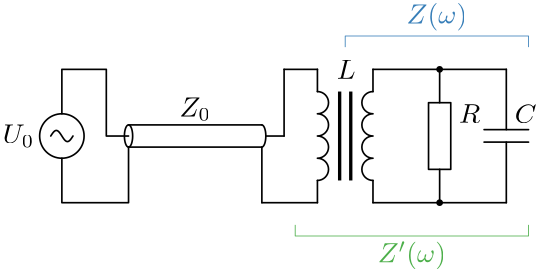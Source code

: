 <?xml version="1.0"?>
<!DOCTYPE ipe SYSTEM "ipe.dtd">
<ipe version="70005" creator="Ipe 7.1.5">
<info created="D:20150628163424" modified="D:20150721222153"/>
<preamble>\usepackage{amsmath}
\usepackage{rotating}</preamble>
<ipestyle name="basic">
<symbol name="arrow/arc(spx)">
<path stroke="sym-stroke" fill="sym-stroke" pen="sym-pen">
0 0 m
-1 0.333 l
-1 -0.333 l
h
</path>
</symbol>
<symbol name="arrow/farc(spx)">
<path stroke="sym-stroke" fill="white" pen="sym-pen">
0 0 m
-1 0.333 l
-1 -0.333 l
h
</path>
</symbol>
<symbol name="mark/circle(sx)" transformations="translations">
<path fill="sym-stroke">
0.6 0 0 0.6 0 0 e
0.4 0 0 0.4 0 0 e
</path>
</symbol>
<symbol name="mark/disk(sx)" transformations="translations">
<path fill="sym-stroke">
0.6 0 0 0.6 0 0 e
</path>
</symbol>
<symbol name="mark/fdisk(sfx)" transformations="translations">
<group>
<path fill="sym-fill">
0.5 0 0 0.5 0 0 e
</path>
<path fill="sym-stroke" fillrule="eofill">
0.6 0 0 0.6 0 0 e
0.4 0 0 0.4 0 0 e
</path>
</group>
</symbol>
<symbol name="mark/box(sx)" transformations="translations">
<path fill="sym-stroke" fillrule="eofill">
-0.6 -0.6 m
0.6 -0.6 l
0.6 0.6 l
-0.6 0.6 l
h
-0.4 -0.4 m
0.4 -0.4 l
0.4 0.4 l
-0.4 0.4 l
h
</path>
</symbol>
<symbol name="mark/square(sx)" transformations="translations">
<path fill="sym-stroke">
-0.6 -0.6 m
0.6 -0.6 l
0.6 0.6 l
-0.6 0.6 l
h
</path>
</symbol>
<symbol name="mark/fsquare(sfx)" transformations="translations">
<group>
<path fill="sym-fill">
-0.5 -0.5 m
0.5 -0.5 l
0.5 0.5 l
-0.5 0.5 l
h
</path>
<path fill="sym-stroke" fillrule="eofill">
-0.6 -0.6 m
0.6 -0.6 l
0.6 0.6 l
-0.6 0.6 l
h
-0.4 -0.4 m
0.4 -0.4 l
0.4 0.4 l
-0.4 0.4 l
h
</path>
</group>
</symbol>
<symbol name="mark/cross(sx)" transformations="translations">
<group>
<path fill="sym-stroke">
-0.43 -0.57 m
0.57 0.43 l
0.43 0.57 l
-0.57 -0.43 l
h
</path>
<path fill="sym-stroke">
-0.43 0.57 m
0.57 -0.43 l
0.43 -0.57 l
-0.57 0.43 l
h
</path>
</group>
</symbol>
<symbol name="arrow/fnormal(spx)">
<path stroke="sym-stroke" fill="white" pen="sym-pen">
0 0 m
-1 0.333 l
-1 -0.333 l
h
</path>
</symbol>
<symbol name="arrow/pointed(spx)">
<path stroke="sym-stroke" fill="sym-stroke" pen="sym-pen">
0 0 m
-1 0.333 l
-0.8 0 l
-1 -0.333 l
h
</path>
</symbol>
<symbol name="arrow/fpointed(spx)">
<path stroke="sym-stroke" fill="white" pen="sym-pen">
0 0 m
-1 0.333 l
-0.8 0 l
-1 -0.333 l
h
</path>
</symbol>
<symbol name="arrow/linear(spx)">
<path stroke="sym-stroke" pen="sym-pen">
-1 0.333 m
0 0 l
-1 -0.333 l
</path>
</symbol>
<symbol name="arrow/fdouble(spx)">
<path stroke="sym-stroke" fill="white" pen="sym-pen">
0 0 m
-1 0.333 l
-1 -0.333 l
h
-1 0 m
-2 0.333 l
-2 -0.333 l
h
</path>
</symbol>
<symbol name="arrow/double(spx)">
<path stroke="sym-stroke" fill="sym-stroke" pen="sym-pen">
0 0 m
-1 0.333 l
-1 -0.333 l
h
-1 0 m
-2 0.333 l
-2 -0.333 l
h
</path>
</symbol>
<pen name="heavier" value="0.8"/>
<pen name="fat" value="1.2"/>
<pen name="ultrafat" value="2"/>
<symbolsize name="large" value="5"/>
<symbolsize name="small" value="2"/>
<symbolsize name="tiny" value="1.1"/>
<arrowsize name="large" value="10"/>
<arrowsize name="small" value="5"/>
<arrowsize name="tiny" value="3"/>
<color name="red" value="1 0 0"/>
<color name="green" value="0 1 0"/>
<color name="blue" value="0 0 1"/>
<color name="yellow" value="1 1 0"/>
<color name="orange" value="1 0.647 0"/>
<color name="gold" value="1 0.843 0"/>
<color name="purple" value="0.627 0.125 0.941"/>
<color name="gray" value="0.745"/>
<color name="brown" value="0.647 0.165 0.165"/>
<color name="navy" value="0 0 0.502"/>
<color name="pink" value="1 0.753 0.796"/>
<color name="seagreen" value="0.18 0.545 0.341"/>
<color name="turquoise" value="0.251 0.878 0.816"/>
<color name="violet" value="0.933 0.51 0.933"/>
<color name="darkblue" value="0 0 0.545"/>
<color name="darkcyan" value="0 0.545 0.545"/>
<color name="darkgray" value="0.663"/>
<color name="darkgreen" value="0 0.392 0"/>
<color name="darkmagenta" value="0.545 0 0.545"/>
<color name="darkorange" value="1 0.549 0"/>
<color name="darkred" value="0.545 0 0"/>
<color name="lightblue" value="0.678 0.847 0.902"/>
<color name="lightcyan" value="0.878 1 1"/>
<color name="lightgray" value="0.827"/>
<color name="lightgreen" value="0.565 0.933 0.565"/>
<color name="lightyellow" value="1 1 0.878"/>
<dashstyle name="dashed" value="[4] 0"/>
<dashstyle name="dotted" value="[1 3] 0"/>
<dashstyle name="dash dotted" value="[4 2 1 2] 0"/>
<dashstyle name="dash dot dotted" value="[4 2 1 2 1 2] 0"/>
<textsize name="large" value="\large"/>
<textsize name="Large" value="\Large"/>
<textsize name="LARGE" value="\LARGE"/>
<textsize name="huge" value="\huge"/>
<textsize name="Huge" value="\Huge"/>
<textsize name="small" value="\small"/>
<textsize name="footnote" value="\footnotesize"/>
<textsize name="tiny" value="\tiny"/>
<textstyle name="center" begin="\begin{center}" end="\end{center}"/>
<textstyle name="itemize" begin="\begin{itemize}" end="\end{itemize}"/>
<textstyle name="item" begin="\begin{itemize}\item{}" end="\end{itemize}"/>
<gridsize name="4 pts" value="4"/>
<gridsize name="8 pts (~3 mm)" value="8"/>
<gridsize name="16 pts (~6 mm)" value="16"/>
<gridsize name="32 pts (~12 mm)" value="32"/>
<gridsize name="10 pts (~3.5 mm)" value="10"/>
<gridsize name="20 pts (~7 mm)" value="20"/>
<gridsize name="14 pts (~5 mm)" value="14"/>
<gridsize name="28 pts (~10 mm)" value="28"/>
<gridsize name="56 pts (~20 mm)" value="56"/>
<anglesize name="90 deg" value="90"/>
<anglesize name="60 deg" value="60"/>
<anglesize name="45 deg" value="45"/>
<anglesize name="30 deg" value="30"/>
<anglesize name="22.5 deg" value="22.5"/>
<tiling name="falling" angle="-60" step="4" width="1"/>
<tiling name="rising" angle="30" step="4" width="1"/>
</ipestyle>
<page>
<layer name="alpha"/>
<view layers="alpha" active="alpha"/>
<path layer="alpha" matrix="1 0 0 1 -24 52" stroke="black" pen="0.6" cap="1">
240 720 m
4 0 0 4 240 716 240 712 a
4 0 0 4 240 708 240 704 a
4 0 0 4 240 700 240 696 a
4 0 0 4 240 692 240 688 a
</path>
<path matrix="1 0 0 1 -8 66.3" stroke="black" pen="0.6" cap="1">
264 692 m
280 692 l
</path>
<path matrix="1 0 0 1 -8 65.8" stroke="black" pen="0.6" cap="1">
264 688 m
280 688 l
</path>
<path matrix="1 0 0 1 -48 68" stroke="black" pen="0.6" cap="1">
284 700 m
284 676 l
292 676 l
292 700 l
h
</path>
<path stroke="black" pen="0.6" cap="1">
240 744 m
240 732 l
</path>
<path matrix="1 0 0 1 0 68" stroke="black" pen="0.6" cap="1">
264 685.8 m
264 664 l
</path>
<path stroke="black" pen="0.6" cap="1">
216 740 m
216 732 l
</path>
<path stroke="black" pen="0.6" cap="1">
240 768 m
240 780 l
</path>
<path matrix="1 0 0 1 0 68" stroke="black" pen="0.6" cap="1">
264 690.3 m
264 712 l
</path>
<path stroke="black" pen="0.6" cap="1">
216 772 m
216 780 l
</path>
<path matrix="1 0 0 1 -24 68" stroke="black" pen="0.6" cap="1">
240 712 m
288 712 l
</path>
<path matrix="1 0 0 1 -24 68" stroke="black" pen="0.6" cap="1">
240 664 m
288 664 l
</path>
<use matrix="1 0 0 1 -24 68" name="mark/disk(sx)" pos="264 712" size="small" stroke="black"/>
<use matrix="1 0 0 1 -24 68" name="mark/disk(sx)" pos="264 664" size="small" stroke="black"/>
<text matrix="1 0 0 1 -41 80" transformations="translations" pos="244 700" stroke="black" type="label" width="6.78" height="6.808" depth="0" valign="center">$L$</text>
<text matrix="1 0 0 1 15 68" transformations="translations" pos="252 696" stroke="black" type="label" width="7.833" height="6.808" depth="0" valign="center">$C$</text>
<text matrix="1 0 0 1 -53 76" transformations="translations" pos="300 688" stroke="black" type="label" width="7.641" height="6.808" depth="0" valign="center">$R$</text>
<path matrix="-1 0 0 1 436 52" stroke="black" pen="0.6" cap="1">
240 720 m
4 0 0 4 240 716 240 712 a
4 0 0 4 240 708 240 704 a
4 0 0 4 240 700 240 696 a
4 0 0 4 240 692 240 688 a
</path>
<path stroke="black" pen="fat">
204 772 m
204 740 l
</path>
<path stroke="black" pen="fat">
208 772 m
208 740 l
</path>
<path stroke="black" pen="0.6" cap="1">
196 772 m
196 780 l
</path>
<path stroke="black" pen="0.6" cap="1">
196 740 m
196 732 l
</path>
<path stroke="black" pen="0.6" cap="1">
196 780 m
184 780 l
</path>
<path stroke="black" pen="0.6" cap="1">
196 732 m
176 732 l
</path>
<path matrix="1 0 0 1 12 0" stroke="black" pen="0.6" cap="1">
0 4 -1.48622 0 116 756 e
</path>
<path matrix="1 0 0 1 12 0" stroke="black" pen="0.6" cap="1">
116 752 m
164 752 l
164 760 m
116 760 l
</path>
<path matrix="1 0 0 1 12 0" stroke="black" pen="0.6" cap="1">
164 752 m
0 4.00311 -1.48737 0 163.941 756 164 760 a
</path>
<path matrix="1 0 0 1 12 0" stroke="black" pen="0.6" cap="1">
172 780 m
172 756 l
</path>
<path matrix="1 0 0 1 12 0" stroke="black" pen="0.6" cap="1">
172 756 m
165.429 756 l
</path>
<path matrix="1 0 0 1 12 0" stroke="black" pen="0.6" cap="1">
164 752 m
164 732 l
</path>
<text matrix="1 0 0 1 4 -1" transformations="translations" pos="148 764" stroke="black" type="label" width="11.27" height="6.812" depth="1.49" halign="center" valign="baseline">$Z_0$</text>
<path stroke="black" pen="0.6" cap="1">
128 752 m
128 732 l
104 732 l
104 748 l
</path>
<path stroke="black" pen="0.6" cap="1">
128 756 m
120 756 l
120 780 l
104 780 l
104 764 l
</path>
<group matrix="1 0 0 1 16 16">
<path matrix="1 0 0 1 -24 36" stroke="black" pen="0.6" cap="1">
8 0 0 8 112 704 e
</path>
<path matrix="1 0 0 1 -24 36" stroke="black" pen="0.6" cap="1">
108 704 m
108.027 704.042 108.054 704.085 108.081 704.127 c
108.108 704.169 108.135 704.211 108.162 704.253 c
108.189 704.295 108.215 704.337 108.242 704.378 c
108.269 704.42 108.296 704.461 108.323 704.502 c
108.35 704.543 108.377 704.584 108.404 704.624 c
108.431 704.664 108.458 704.704 108.485 704.743 c
108.512 704.783 108.539 704.821 108.566 704.86 c
108.593 704.898 108.62 704.935 108.646 704.972 c
108.673 705.009 108.7 705.046 108.727 705.081 c
108.754 705.117 108.781 705.152 108.808 705.186 c
108.835 705.22 108.862 705.253 108.889 705.286 c
108.916 705.318 108.943 705.35 108.97 705.38 c
108.997 705.411 109.024 705.44 109.051 705.469 c
109.077 705.498 109.104 705.526 109.131 705.552 c
109.158 705.579 109.185 705.605 109.212 705.629 c
109.239 705.654 109.266 705.677 109.293 705.699 c
109.32 705.722 109.347 705.743 109.374 705.763 c
109.401 705.783 109.428 705.802 109.455 705.819 c
109.481 705.837 109.508 705.853 109.535 705.868 c
109.562 705.883 109.589 705.897 109.616 705.91 c
109.643 705.922 109.67 705.934 109.697 705.944 c
109.724 705.954 109.751 705.962 109.778 705.97 c
109.805 705.977 109.832 705.983 109.859 705.988 c
109.886 705.992 109.912 705.996 109.939 705.998 c
109.966 706 109.993 706 110.02 706 c
110.047 705.999 110.074 705.997 110.101 705.994 c
110.128 705.99 110.155 705.986 110.182 705.98 c
110.209 705.974 110.236 705.966 110.263 705.958 c
110.29 705.949 110.316 705.939 110.343 705.928 c
110.37 705.916 110.397 705.904 110.424 705.89 c
110.451 705.876 110.478 705.861 110.505 705.845 c
110.532 705.828 110.559 705.811 110.586 705.792 c
110.613 705.773 110.64 705.753 110.667 705.732 c
110.694 705.711 110.721 705.689 110.747 705.665 c
110.774 705.642 110.801 705.617 110.828 705.592 c
110.855 705.566 110.882 705.539 110.909 705.512 c
110.936 705.484 110.963 705.455 110.99 705.425 c
111.017 705.396 111.044 705.365 111.071 705.334 c
111.098 705.302 111.125 705.27 111.152 705.236 c
111.178 705.203 111.205 705.169 111.232 705.134 c
111.259 705.099 111.286 705.064 111.313 705.027 c
111.34 704.991 111.367 704.954 111.394 704.917 c
111.421 704.879 111.448 704.841 111.475 704.802 c
111.502 704.763 111.529 704.724 111.556 704.684 c
111.582 704.644 111.609 704.604 111.636 704.564 c
111.663 704.523 111.69 704.482 111.717 704.441 c
111.744 704.4 111.771 704.358 111.798 704.316 c
111.825 704.274 111.852 704.232 111.879 704.19 c
111.906 704.148 111.933 704.106 111.96 704.064 c
111.987 704.021 112.013 703.979 112.04 703.937 c
112.067 703.894 112.094 703.852 112.121 703.81 c
112.148 703.768 112.175 703.726 112.202 703.684 c
112.229 703.642 112.256 703.601 112.283 703.56 c
112.31 703.518 112.337 703.477 112.364 703.437 c
112.391 703.396 112.418 703.356 112.444 703.316 c
112.471 703.276 112.498 703.237 112.525 703.198 c
112.552 703.16 112.579 703.121 112.606 703.084 c
112.633 703.046 112.66 703.009 112.687 702.973 c
112.714 702.937 112.741 702.901 112.768 702.866 c
112.795 702.831 112.822 702.797 112.848 702.764 c
112.875 702.731 112.902 702.698 112.929 702.667 c
112.956 702.635 112.983 702.604 113.01 702.575 c
113.037 702.545 113.064 702.516 113.091 702.489 c
113.118 702.461 113.145 702.434 113.172 702.409 c
113.199 702.383 113.226 702.358 113.253 702.335 c
113.279 702.312 113.306 702.289 113.333 702.268 c
113.36 702.247 113.387 702.227 113.414 702.208 c
113.441 702.189 113.468 702.172 113.495 702.155 c
113.522 702.139 113.549 702.124 113.576 702.11 c
113.603 702.096 113.63 702.084 113.657 702.072 c
113.684 702.061 113.71 702.051 113.737 702.042 c
113.764 702.034 113.791 702.026 113.818 702.02 c
113.845 702.014 113.872 702.01 113.899 702.006 c
113.926 702.003 113.953 702.001 113.98 702 c
114.007 702 114.034 702 114.061 702.002 c
114.088 702.004 114.114 702.008 114.141 702.012 c
114.168 702.017 114.195 702.023 114.222 702.03 c
114.249 702.038 114.276 702.046 114.303 702.056 c
114.33 702.066 114.357 702.078 114.384 702.09 c
114.411 702.103 114.438 702.117 114.465 702.132 c
114.492 702.147 114.519 702.163 114.545 702.181 c
114.572 702.198 114.599 702.217 114.626 702.237 c
114.653 702.257 114.68 702.278 114.707 702.3 c
114.734 702.323 114.761 702.346 114.788 702.371 c
114.815 702.395 114.842 702.421 114.869 702.448 c
114.896 702.474 114.923 702.502 114.949 702.531 c
114.976 702.559 115.003 702.589 115.03 702.62 c
115.057 702.65 115.084 702.682 115.111 702.714 c
115.138 702.747 115.165 702.78 115.192 702.814 c
115.219 702.848 115.246 702.883 115.273 702.918 c
115.3 702.954 115.327 702.99 115.354 703.027 c
115.38 703.064 115.407 703.102 115.434 703.14 c
115.461 703.178 115.488 703.217 115.515 703.256 c
115.542 703.296 115.569 703.335 115.596 703.376 c
115.623 703.416 115.65 703.456 115.677 703.497 c
115.704 703.538 115.731 703.58 115.758 703.621 c
115.785 703.663 115.811 703.704 115.838 703.746 c
115.865 703.788 115.892 703.831 115.919 703.873 c
115.946 703.915 115.973 703.957 116 704 c
</path>
</group>
<text matrix="1 0 0 1 6 0" transformations="translations" pos="88 756" stroke="black" type="label" width="11.272" height="6.812" depth="1.49" halign="right" valign="center">$U_0$</text>
<path stroke="0.216 0.494 0.722" pen="0.3">
206 788 m
206 792 l
272 792 l
272 788 l
</path>
<path matrix="1 0 0 1 0 4" stroke="0.302 0.686 0.29" pen="0.3">
188 720 m
188 716 l
272 716 l
272 720 l
</path>
<text matrix="1 0 0 1 3 -2" pos="236 796" stroke="0.216 0.494 0.722" type="label" width="21.821" height="7.473" depth="2.49" halign="center" valign="bottom">$Z(\omega)$</text>
<text matrix="1 0 0 1 18 2" pos="212 716" stroke="0.302 0.686 0.29" type="label" width="24.616" height="7.49" depth="2.49" halign="center" valign="top">$Z^\prime(\omega)$</text>
</page>
</ipe>
